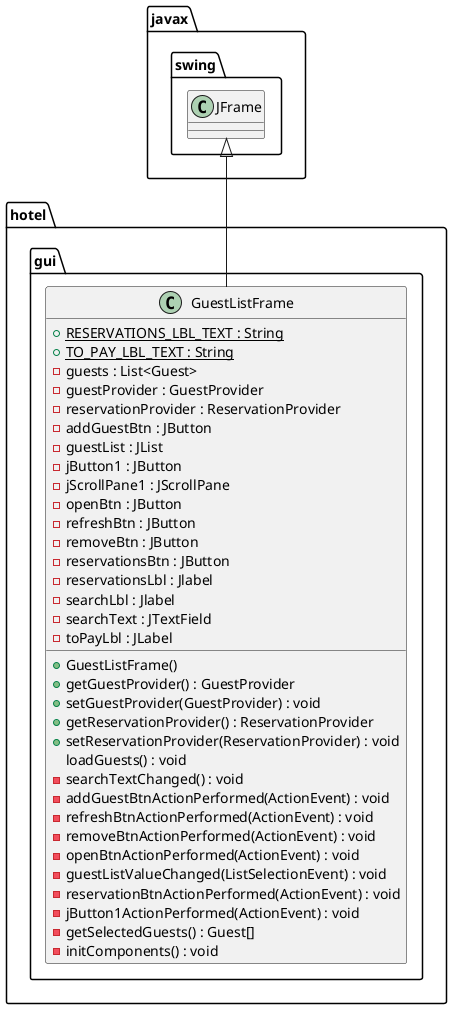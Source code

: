 @startuml

class hotel.gui.GuestListFrame {
    + {static} RESERVATIONS_LBL_TEXT : String
    + {static} TO_PAY_LBL_TEXT : String
    - guests : List<Guest>
    - guestProvider : GuestProvider
    - reservationProvider : ReservationProvider
    - addGuestBtn : JButton
    - guestList : JList
    - jButton1 : JButton
    - jScrollPane1 : JScrollPane
    - openBtn : JButton
    - refreshBtn : JButton
    - removeBtn : JButton
    - reservationsBtn : JButton
    - reservationsLbl : Jlabel
    - searchLbl : Jlabel
    - searchText : JTextField
    - toPayLbl : JLabel
    + GuestListFrame()
    + getGuestProvider() : GuestProvider
    + setGuestProvider(GuestProvider) : void
    + getReservationProvider() : ReservationProvider
    + setReservationProvider(ReservationProvider) : void
    loadGuests() : void
    - searchTextChanged() : void
    - addGuestBtnActionPerformed(ActionEvent) : void
    - refreshBtnActionPerformed(ActionEvent) : void
    - removeBtnActionPerformed(ActionEvent) : void
    - openBtnActionPerformed(ActionEvent) : void
    - guestListValueChanged(ListSelectionEvent) : void
    - reservationBtnActionPerformed(ActionEvent) : void
    - jButton1ActionPerformed(ActionEvent) : void
    - getSelectedGuests() : Guest[]
    - initComponents() : void
}

javax.swing.JFrame <|-- hotel.gui.GuestListFrame

@enduml